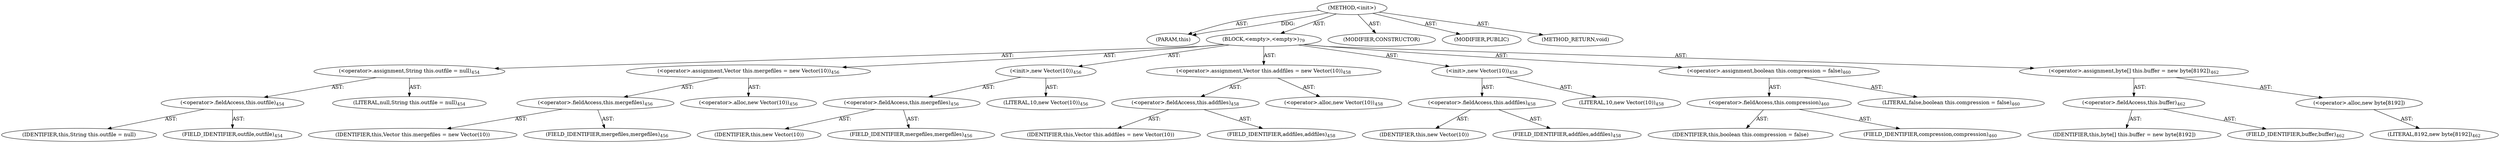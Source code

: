 digraph "&lt;init&gt;" {  
"111669149712" [label = <(METHOD,&lt;init&gt;)> ]
"115964117033" [label = <(PARAM,this)> ]
"25769803847" [label = <(BLOCK,&lt;empty&gt;,&lt;empty&gt;)<SUB>79</SUB>> ]
"30064771337" [label = <(&lt;operator&gt;.assignment,String this.outfile = null)<SUB>454</SUB>> ]
"30064771338" [label = <(&lt;operator&gt;.fieldAccess,this.outfile)<SUB>454</SUB>> ]
"68719477006" [label = <(IDENTIFIER,this,String this.outfile = null)> ]
"55834574882" [label = <(FIELD_IDENTIFIER,outfile,outfile)<SUB>454</SUB>> ]
"90194313266" [label = <(LITERAL,null,String this.outfile = null)<SUB>454</SUB>> ]
"30064771339" [label = <(&lt;operator&gt;.assignment,Vector this.mergefiles = new Vector(10))<SUB>456</SUB>> ]
"30064771340" [label = <(&lt;operator&gt;.fieldAccess,this.mergefiles)<SUB>456</SUB>> ]
"68719477007" [label = <(IDENTIFIER,this,Vector this.mergefiles = new Vector(10))> ]
"55834574883" [label = <(FIELD_IDENTIFIER,mergefiles,mergefiles)<SUB>456</SUB>> ]
"30064771341" [label = <(&lt;operator&gt;.alloc,new Vector(10))<SUB>456</SUB>> ]
"30064771342" [label = <(&lt;init&gt;,new Vector(10))<SUB>456</SUB>> ]
"30064771343" [label = <(&lt;operator&gt;.fieldAccess,this.mergefiles)<SUB>456</SUB>> ]
"68719477008" [label = <(IDENTIFIER,this,new Vector(10))> ]
"55834574884" [label = <(FIELD_IDENTIFIER,mergefiles,mergefiles)<SUB>456</SUB>> ]
"90194313267" [label = <(LITERAL,10,new Vector(10))<SUB>456</SUB>> ]
"30064771344" [label = <(&lt;operator&gt;.assignment,Vector this.addfiles = new Vector(10))<SUB>458</SUB>> ]
"30064771345" [label = <(&lt;operator&gt;.fieldAccess,this.addfiles)<SUB>458</SUB>> ]
"68719477009" [label = <(IDENTIFIER,this,Vector this.addfiles = new Vector(10))> ]
"55834574885" [label = <(FIELD_IDENTIFIER,addfiles,addfiles)<SUB>458</SUB>> ]
"30064771346" [label = <(&lt;operator&gt;.alloc,new Vector(10))<SUB>458</SUB>> ]
"30064771347" [label = <(&lt;init&gt;,new Vector(10))<SUB>458</SUB>> ]
"30064771348" [label = <(&lt;operator&gt;.fieldAccess,this.addfiles)<SUB>458</SUB>> ]
"68719477010" [label = <(IDENTIFIER,this,new Vector(10))> ]
"55834574886" [label = <(FIELD_IDENTIFIER,addfiles,addfiles)<SUB>458</SUB>> ]
"90194313268" [label = <(LITERAL,10,new Vector(10))<SUB>458</SUB>> ]
"30064771349" [label = <(&lt;operator&gt;.assignment,boolean this.compression = false)<SUB>460</SUB>> ]
"30064771350" [label = <(&lt;operator&gt;.fieldAccess,this.compression)<SUB>460</SUB>> ]
"68719477011" [label = <(IDENTIFIER,this,boolean this.compression = false)> ]
"55834574887" [label = <(FIELD_IDENTIFIER,compression,compression)<SUB>460</SUB>> ]
"90194313269" [label = <(LITERAL,false,boolean this.compression = false)<SUB>460</SUB>> ]
"30064771351" [label = <(&lt;operator&gt;.assignment,byte[] this.buffer = new byte[8192])<SUB>462</SUB>> ]
"30064771352" [label = <(&lt;operator&gt;.fieldAccess,this.buffer)<SUB>462</SUB>> ]
"68719477012" [label = <(IDENTIFIER,this,byte[] this.buffer = new byte[8192])> ]
"55834574888" [label = <(FIELD_IDENTIFIER,buffer,buffer)<SUB>462</SUB>> ]
"30064771353" [label = <(&lt;operator&gt;.alloc,new byte[8192])> ]
"90194313270" [label = <(LITERAL,8192,new byte[8192])<SUB>462</SUB>> ]
"133143986212" [label = <(MODIFIER,CONSTRUCTOR)> ]
"133143986213" [label = <(MODIFIER,PUBLIC)> ]
"128849018896" [label = <(METHOD_RETURN,void)> ]
  "111669149712" -> "115964117033"  [ label = "AST: "] 
  "111669149712" -> "25769803847"  [ label = "AST: "] 
  "111669149712" -> "133143986212"  [ label = "AST: "] 
  "111669149712" -> "133143986213"  [ label = "AST: "] 
  "111669149712" -> "128849018896"  [ label = "AST: "] 
  "25769803847" -> "30064771337"  [ label = "AST: "] 
  "25769803847" -> "30064771339"  [ label = "AST: "] 
  "25769803847" -> "30064771342"  [ label = "AST: "] 
  "25769803847" -> "30064771344"  [ label = "AST: "] 
  "25769803847" -> "30064771347"  [ label = "AST: "] 
  "25769803847" -> "30064771349"  [ label = "AST: "] 
  "25769803847" -> "30064771351"  [ label = "AST: "] 
  "30064771337" -> "30064771338"  [ label = "AST: "] 
  "30064771337" -> "90194313266"  [ label = "AST: "] 
  "30064771338" -> "68719477006"  [ label = "AST: "] 
  "30064771338" -> "55834574882"  [ label = "AST: "] 
  "30064771339" -> "30064771340"  [ label = "AST: "] 
  "30064771339" -> "30064771341"  [ label = "AST: "] 
  "30064771340" -> "68719477007"  [ label = "AST: "] 
  "30064771340" -> "55834574883"  [ label = "AST: "] 
  "30064771342" -> "30064771343"  [ label = "AST: "] 
  "30064771342" -> "90194313267"  [ label = "AST: "] 
  "30064771343" -> "68719477008"  [ label = "AST: "] 
  "30064771343" -> "55834574884"  [ label = "AST: "] 
  "30064771344" -> "30064771345"  [ label = "AST: "] 
  "30064771344" -> "30064771346"  [ label = "AST: "] 
  "30064771345" -> "68719477009"  [ label = "AST: "] 
  "30064771345" -> "55834574885"  [ label = "AST: "] 
  "30064771347" -> "30064771348"  [ label = "AST: "] 
  "30064771347" -> "90194313268"  [ label = "AST: "] 
  "30064771348" -> "68719477010"  [ label = "AST: "] 
  "30064771348" -> "55834574886"  [ label = "AST: "] 
  "30064771349" -> "30064771350"  [ label = "AST: "] 
  "30064771349" -> "90194313269"  [ label = "AST: "] 
  "30064771350" -> "68719477011"  [ label = "AST: "] 
  "30064771350" -> "55834574887"  [ label = "AST: "] 
  "30064771351" -> "30064771352"  [ label = "AST: "] 
  "30064771351" -> "30064771353"  [ label = "AST: "] 
  "30064771352" -> "68719477012"  [ label = "AST: "] 
  "30064771352" -> "55834574888"  [ label = "AST: "] 
  "30064771353" -> "90194313270"  [ label = "AST: "] 
  "111669149712" -> "115964117033"  [ label = "DDG: "] 
}
